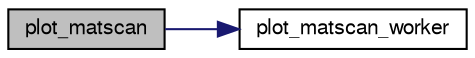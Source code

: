 digraph "plot_matscan"
{
  bgcolor="transparent";
  edge [fontname="FreeSans",fontsize="10",labelfontname="FreeSans",labelfontsize="10"];
  node [fontname="FreeSans",fontsize="10",shape=record];
  rankdir="LR";
  Node1 [label="plot_matscan",height=0.2,width=0.4,color="black", fillcolor="grey75", style="filled" fontcolor="black"];
  Node1 -> Node2 [color="midnightblue",fontsize="10",style="solid",fontname="FreeSans"];
  Node2 [label="plot_matscan_worker",height=0.2,width=0.4,color="black",URL="$d5/d9b/plot__matscan_8C.html#a5594f4f5a733bf1b7feef42cf1353a2b"];
}
